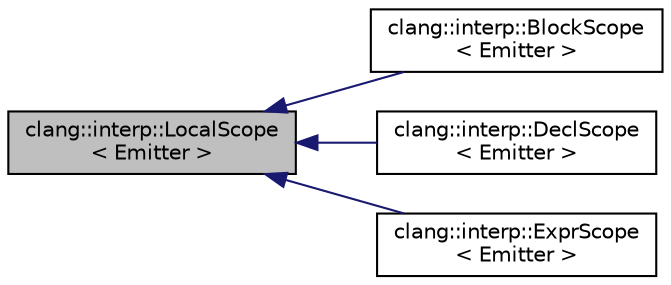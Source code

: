 digraph "clang::interp::LocalScope&lt; Emitter &gt;"
{
 // LATEX_PDF_SIZE
  bgcolor="transparent";
  edge [fontname="Helvetica",fontsize="10",labelfontname="Helvetica",labelfontsize="10"];
  node [fontname="Helvetica",fontsize="10",shape=record];
  rankdir="LR";
  Node1 [label="clang::interp::LocalScope\l\< Emitter \>",height=0.2,width=0.4,color="black", fillcolor="grey75", style="filled", fontcolor="black",tooltip="Scope for local variables."];
  Node1 -> Node2 [dir="back",color="midnightblue",fontsize="10",style="solid",fontname="Helvetica"];
  Node2 [label="clang::interp::BlockScope\l\< Emitter \>",height=0.2,width=0.4,color="black",URL="$classclang_1_1interp_1_1BlockScope.html",tooltip="Scope for storage declared in a compound statement."];
  Node1 -> Node3 [dir="back",color="midnightblue",fontsize="10",style="solid",fontname="Helvetica"];
  Node3 [label="clang::interp::DeclScope\l\< Emitter \>",height=0.2,width=0.4,color="black",URL="$classclang_1_1interp_1_1DeclScope.html",tooltip="Scope used to handle temporaries in toplevel variable declarations."];
  Node1 -> Node4 [dir="back",color="midnightblue",fontsize="10",style="solid",fontname="Helvetica"];
  Node4 [label="clang::interp::ExprScope\l\< Emitter \>",height=0.2,width=0.4,color="black",URL="$classclang_1_1interp_1_1ExprScope.html",tooltip="Expression scope which tracks potentially lifetime extended temporaries which are hoisted to the pare..."];
}
